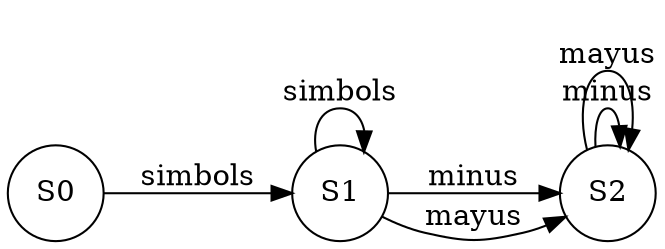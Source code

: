 digraph G{
rankdir=LR
node[shape=circle]
nodo0 [ label ="S0"];
nodo1 [ label ="S1"];
nodo2 [ label ="S2"];
nodo0->nodo1 [label = "simbols"]
nodo1->nodo1 [label = "simbols"]
nodo1->nodo2 [label = "minus"]
nodo1->nodo2 [label = "mayus"]
nodo2->nodo2 [label = "minus"]
nodo2->nodo2 [label = "mayus"]
}
